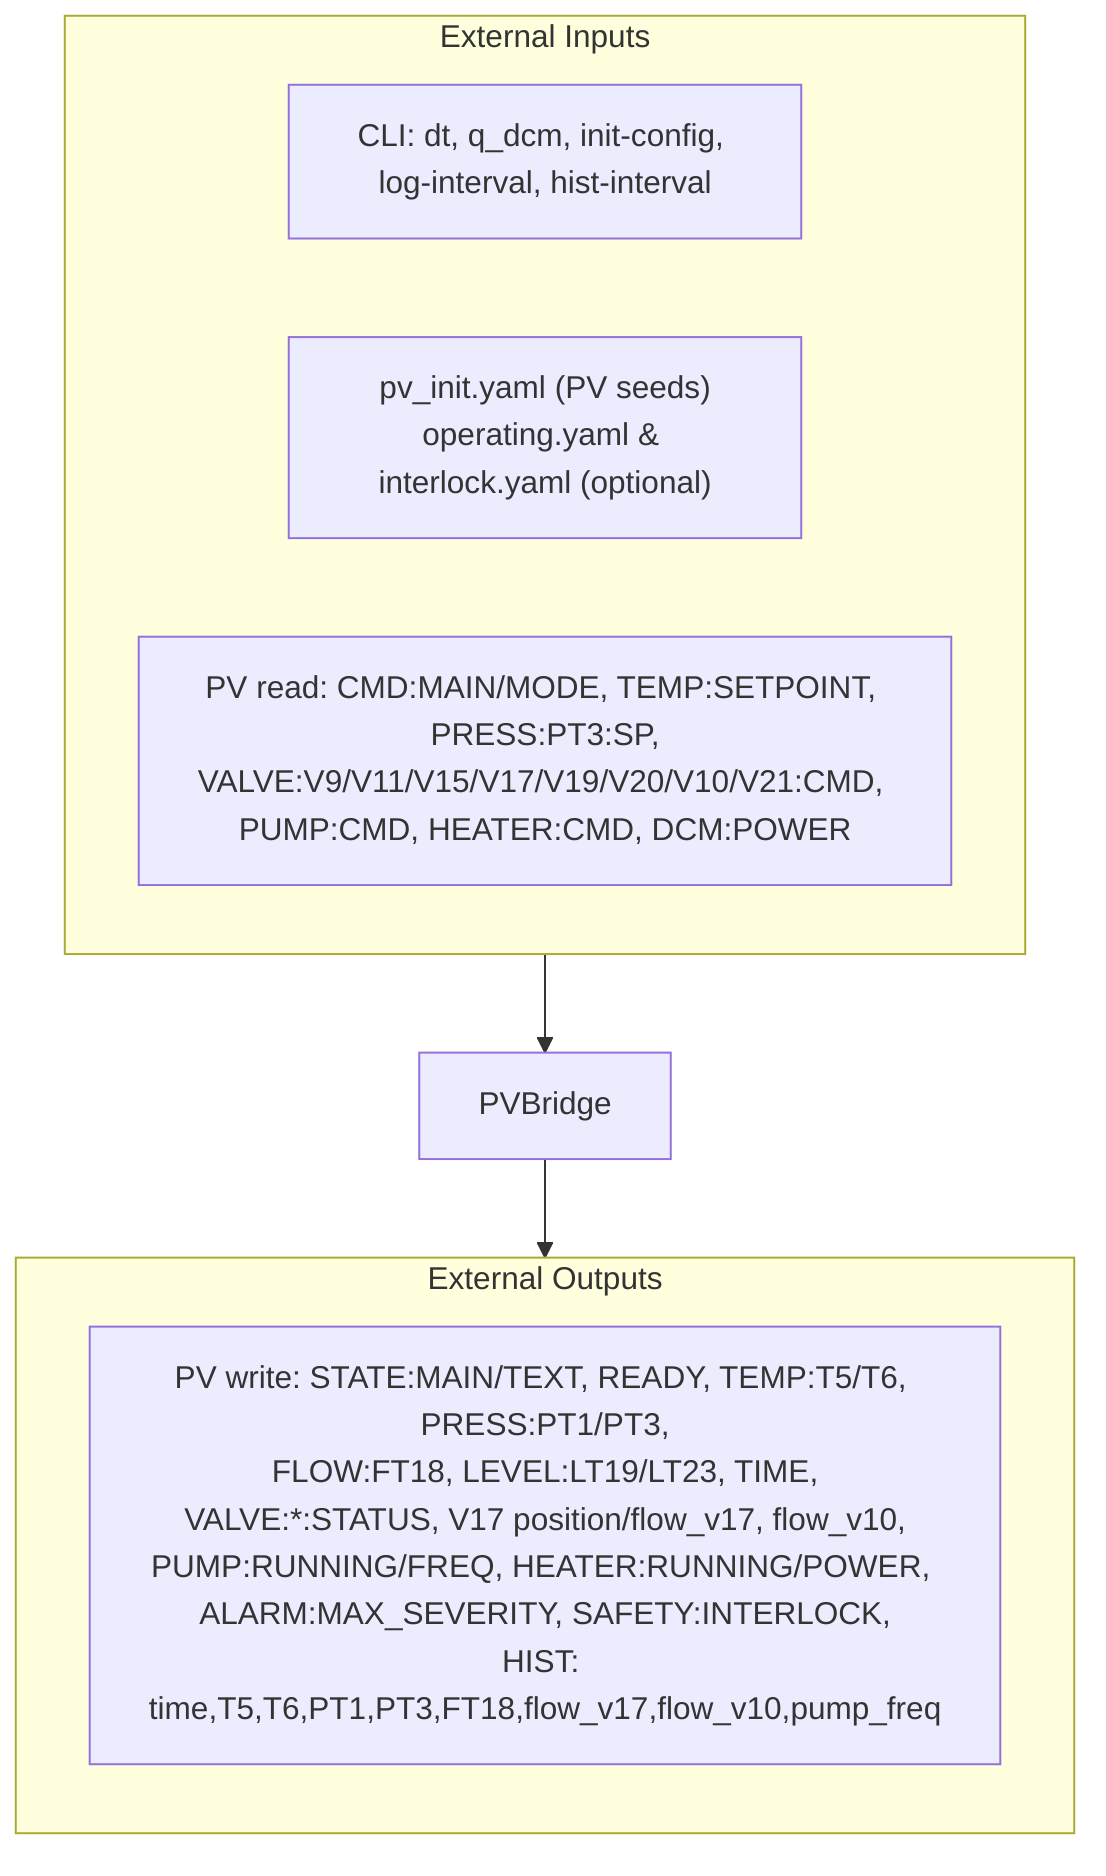 %% PV Bridge — 외부 입출력 (별도 파일)

flowchart TB
  subgraph Inputs[External Inputs]
    CLI["CLI: dt, q_dcm, init-config, log-interval, hist-interval"]
    YAML["pv_init.yaml (PV seeds)<br/>operating.yaml & interlock.yaml (optional)"]
    PVIN["PV read: CMD:MAIN/MODE, TEMP:SETPOINT, PRESS:PT3:SP,<br/>VALVE:V9/V11/V15/V17/V19/V20/V10/V21:CMD, PUMP:CMD, HEATER:CMD, DCM:POWER"]
  end
  subgraph Outputs[External Outputs]
    PVOUT["PV write: STATE:MAIN/TEXT, READY, TEMP:T5/T6, PRESS:PT1/PT3,<br/>FLOW:FT18, LEVEL:LT19/LT23, TIME,<br/>VALVE:*:STATUS, V17 position/flow_v17, flow_v10,<br/>PUMP:RUNNING/FREQ, HEATER:RUNNING/POWER, ALARM:MAX_SEVERITY, SAFETY:INTERLOCK,<br/>HIST: time,T5,T6,PT1,PT3,FT18,flow_v17,flow_v10,pump_freq"]
  end
  Inputs --> Bridge[PVBridge]
  Bridge --> Outputs

  %% data_flow.mmd로 이동하는 하이퍼링크
  click Bridge "data_flow.mmd" "Open: Overall data flow"